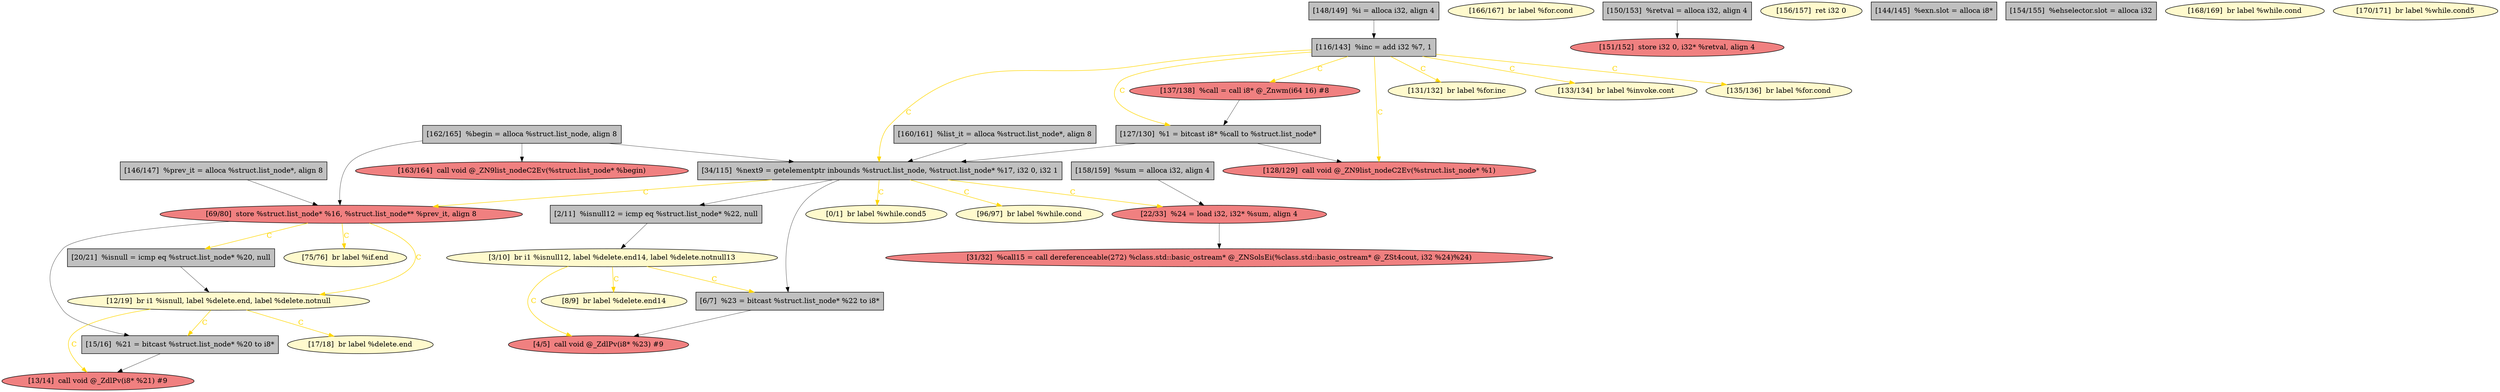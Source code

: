 
digraph G {


node224 [fillcolor=lightcoral,label="[13/14]  call void @_ZdlPv(i8* %21) #9",shape=ellipse,style=filled ]
node223 [fillcolor=grey,label="[127/130]  %1 = bitcast i8* %call to %struct.list_node*",shape=rectangle,style=filled ]
node212 [fillcolor=lemonchiffon,label="[96/97]  br label %while.cond",shape=ellipse,style=filled ]
node198 [fillcolor=grey,label="[15/16]  %21 = bitcast %struct.list_node* %20 to i8*",shape=rectangle,style=filled ]
node195 [fillcolor=grey,label="[160/161]  %list_it = alloca %struct.list_node*, align 8",shape=rectangle,style=filled ]
node187 [fillcolor=grey,label="[6/7]  %23 = bitcast %struct.list_node* %22 to i8*",shape=rectangle,style=filled ]
node203 [fillcolor=lightcoral,label="[4/5]  call void @_ZdlPv(i8* %23) #9",shape=ellipse,style=filled ]
node205 [fillcolor=grey,label="[146/147]  %prev_it = alloca %struct.list_node*, align 8",shape=rectangle,style=filled ]
node193 [fillcolor=grey,label="[116/143]  %inc = add i32 %7, 1",shape=rectangle,style=filled ]
node200 [fillcolor=lemonchiffon,label="[166/167]  br label %for.cond",shape=ellipse,style=filled ]
node188 [fillcolor=lemonchiffon,label="[3/10]  br i1 %isnull12, label %delete.end14, label %delete.notnull13",shape=ellipse,style=filled ]
node192 [fillcolor=lemonchiffon,label="[8/9]  br label %delete.end14",shape=ellipse,style=filled ]
node197 [fillcolor=grey,label="[150/153]  %retval = alloca i32, align 4",shape=rectangle,style=filled ]
node206 [fillcolor=grey,label="[148/149]  %i = alloca i32, align 4",shape=rectangle,style=filled ]
node189 [fillcolor=grey,label="[162/165]  %begin = alloca %struct.list_node, align 8",shape=rectangle,style=filled ]
node190 [fillcolor=lightcoral,label="[151/152]  store i32 0, i32* %retval, align 4",shape=ellipse,style=filled ]
node207 [fillcolor=lemonchiffon,label="[156/157]  ret i32 0",shape=ellipse,style=filled ]
node201 [fillcolor=grey,label="[2/11]  %isnull12 = icmp eq %struct.list_node* %22, null",shape=rectangle,style=filled ]
node214 [fillcolor=lemonchiffon,label="[131/132]  br label %for.inc",shape=ellipse,style=filled ]
node215 [fillcolor=lightcoral,label="[128/129]  call void @_ZN9list_nodeC2Ev(%struct.list_node* %1)",shape=ellipse,style=filled ]
node222 [fillcolor=lemonchiffon,label="[17/18]  br label %delete.end",shape=ellipse,style=filled ]
node191 [fillcolor=lemonchiffon,label="[0/1]  br label %while.cond5",shape=ellipse,style=filled ]
node213 [fillcolor=lemonchiffon,label="[133/134]  br label %invoke.cont",shape=ellipse,style=filled ]
node196 [fillcolor=lightcoral,label="[22/33]  %24 = load i32, i32* %sum, align 4",shape=ellipse,style=filled ]
node194 [fillcolor=lemonchiffon,label="[75/76]  br label %if.end",shape=ellipse,style=filled ]
node216 [fillcolor=lightcoral,label="[137/138]  %call = call i8* @_Znwm(i64 16) #8",shape=ellipse,style=filled ]
node217 [fillcolor=grey,label="[34/115]  %next9 = getelementptr inbounds %struct.list_node, %struct.list_node* %17, i32 0, i32 1",shape=rectangle,style=filled ]
node204 [fillcolor=grey,label="[144/145]  %exn.slot = alloca i8*",shape=rectangle,style=filled ]
node202 [fillcolor=grey,label="[154/155]  %ehselector.slot = alloca i32",shape=rectangle,style=filled ]
node199 [fillcolor=lightcoral,label="[69/80]  store %struct.list_node* %16, %struct.list_node** %prev_it, align 8",shape=ellipse,style=filled ]
node208 [fillcolor=lightcoral,label="[163/164]  call void @_ZN9list_nodeC2Ev(%struct.list_node* %begin)",shape=ellipse,style=filled ]
node209 [fillcolor=grey,label="[158/159]  %sum = alloca i32, align 4",shape=rectangle,style=filled ]
node210 [fillcolor=lemonchiffon,label="[135/136]  br label %for.cond",shape=ellipse,style=filled ]
node219 [fillcolor=grey,label="[20/21]  %isnull = icmp eq %struct.list_node* %20, null",shape=rectangle,style=filled ]
node211 [fillcolor=lemonchiffon,label="[168/169]  br label %while.cond",shape=ellipse,style=filled ]
node218 [fillcolor=lightcoral,label="[31/32]  %call15 = call dereferenceable(272) %class.std::basic_ostream* @_ZNSolsEi(%class.std::basic_ostream* @_ZSt4cout, i32 %24)%24)",shape=ellipse,style=filled ]
node220 [fillcolor=lemonchiffon,label="[12/19]  br i1 %isnull, label %delete.end, label %delete.notnull",shape=ellipse,style=filled ]
node221 [fillcolor=lemonchiffon,label="[170/171]  br label %while.cond5",shape=ellipse,style=filled ]

node223->node215 [style=solid,color=black,label="",penwidth=0.5,fontcolor=black ]
node217->node212 [style=solid,color=gold,label="C",penwidth=1.0,fontcolor=gold ]
node206->node193 [style=solid,color=black,label="",penwidth=0.5,fontcolor=black ]
node187->node203 [style=solid,color=black,label="",penwidth=0.5,fontcolor=black ]
node193->node215 [style=solid,color=gold,label="C",penwidth=1.0,fontcolor=gold ]
node217->node191 [style=solid,color=gold,label="C",penwidth=1.0,fontcolor=gold ]
node223->node217 [style=solid,color=black,label="",penwidth=0.5,fontcolor=black ]
node199->node194 [style=solid,color=gold,label="C",penwidth=1.0,fontcolor=gold ]
node220->node222 [style=solid,color=gold,label="C",penwidth=1.0,fontcolor=gold ]
node196->node218 [style=solid,color=black,label="",penwidth=0.5,fontcolor=black ]
node217->node199 [style=solid,color=gold,label="C",penwidth=1.0,fontcolor=gold ]
node188->node192 [style=solid,color=gold,label="C",penwidth=1.0,fontcolor=gold ]
node199->node219 [style=solid,color=gold,label="C",penwidth=1.0,fontcolor=gold ]
node193->node223 [style=solid,color=gold,label="C",penwidth=1.0,fontcolor=gold ]
node188->node203 [style=solid,color=gold,label="C",penwidth=1.0,fontcolor=gold ]
node199->node220 [style=solid,color=gold,label="C",penwidth=1.0,fontcolor=gold ]
node193->node214 [style=solid,color=gold,label="C",penwidth=1.0,fontcolor=gold ]
node216->node223 [style=solid,color=black,label="",penwidth=0.5,fontcolor=black ]
node189->node199 [style=solid,color=black,label="",penwidth=0.5,fontcolor=black ]
node188->node187 [style=solid,color=gold,label="C",penwidth=1.0,fontcolor=gold ]
node198->node224 [style=solid,color=black,label="",penwidth=0.5,fontcolor=black ]
node193->node210 [style=solid,color=gold,label="C",penwidth=1.0,fontcolor=gold ]
node195->node217 [style=solid,color=black,label="",penwidth=0.5,fontcolor=black ]
node219->node220 [style=solid,color=black,label="",penwidth=0.5,fontcolor=black ]
node193->node213 [style=solid,color=gold,label="C",penwidth=1.0,fontcolor=gold ]
node205->node199 [style=solid,color=black,label="",penwidth=0.5,fontcolor=black ]
node189->node208 [style=solid,color=black,label="",penwidth=0.5,fontcolor=black ]
node220->node224 [style=solid,color=gold,label="C",penwidth=1.0,fontcolor=gold ]
node217->node201 [style=solid,color=black,label="",penwidth=0.5,fontcolor=black ]
node189->node217 [style=solid,color=black,label="",penwidth=0.5,fontcolor=black ]
node217->node187 [style=solid,color=black,label="",penwidth=0.5,fontcolor=black ]
node197->node190 [style=solid,color=black,label="",penwidth=0.5,fontcolor=black ]
node193->node216 [style=solid,color=gold,label="C",penwidth=1.0,fontcolor=gold ]
node199->node198 [style=solid,color=black,label="",penwidth=0.5,fontcolor=black ]
node209->node196 [style=solid,color=black,label="",penwidth=0.5,fontcolor=black ]
node217->node196 [style=solid,color=gold,label="C",penwidth=1.0,fontcolor=gold ]
node193->node217 [style=solid,color=gold,label="C",penwidth=1.0,fontcolor=gold ]
node220->node198 [style=solid,color=gold,label="C",penwidth=1.0,fontcolor=gold ]
node201->node188 [style=solid,color=black,label="",penwidth=0.5,fontcolor=black ]


}

